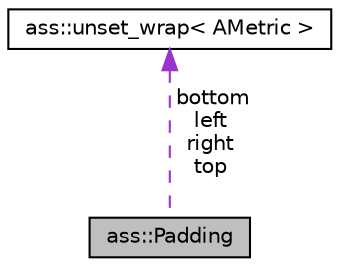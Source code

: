 digraph "ass::Padding"
{
 // LATEX_PDF_SIZE
  edge [fontname="Helvetica",fontsize="10",labelfontname="Helvetica",labelfontsize="10"];
  node [fontname="Helvetica",fontsize="10",shape=record];
  Node1 [label="ass::Padding",height=0.2,width=0.4,color="black", fillcolor="grey75", style="filled", fontcolor="black",tooltip="Controls the padding of AView."];
  Node2 -> Node1 [dir="back",color="darkorchid3",fontsize="10",style="dashed",label=" bottom\nleft\nright\ntop" ,fontname="Helvetica"];
  Node2 [label="ass::unset_wrap\< AMetric \>",height=0.2,width=0.4,color="black", fillcolor="white", style="filled",URL="$structass_1_1unset__wrap.html",tooltip=" "];
}
